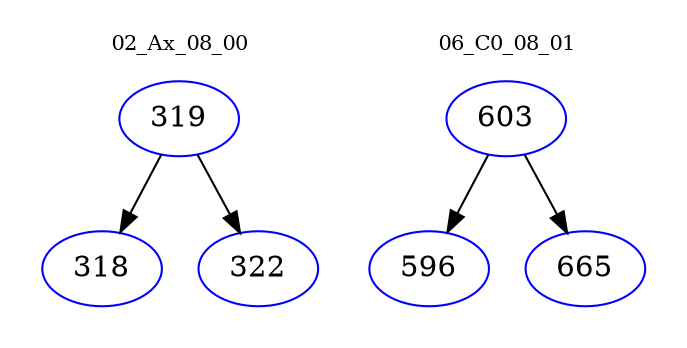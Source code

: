 digraph{
subgraph cluster_0 {
color = white
label = "02_Ax_08_00";
fontsize=10;
T0_319 [label="319", color="blue"]
T0_319 -> T0_318 [color="black"]
T0_318 [label="318", color="blue"]
T0_319 -> T0_322 [color="black"]
T0_322 [label="322", color="blue"]
}
subgraph cluster_1 {
color = white
label = "06_C0_08_01";
fontsize=10;
T1_603 [label="603", color="blue"]
T1_603 -> T1_596 [color="black"]
T1_596 [label="596", color="blue"]
T1_603 -> T1_665 [color="black"]
T1_665 [label="665", color="blue"]
}
}
